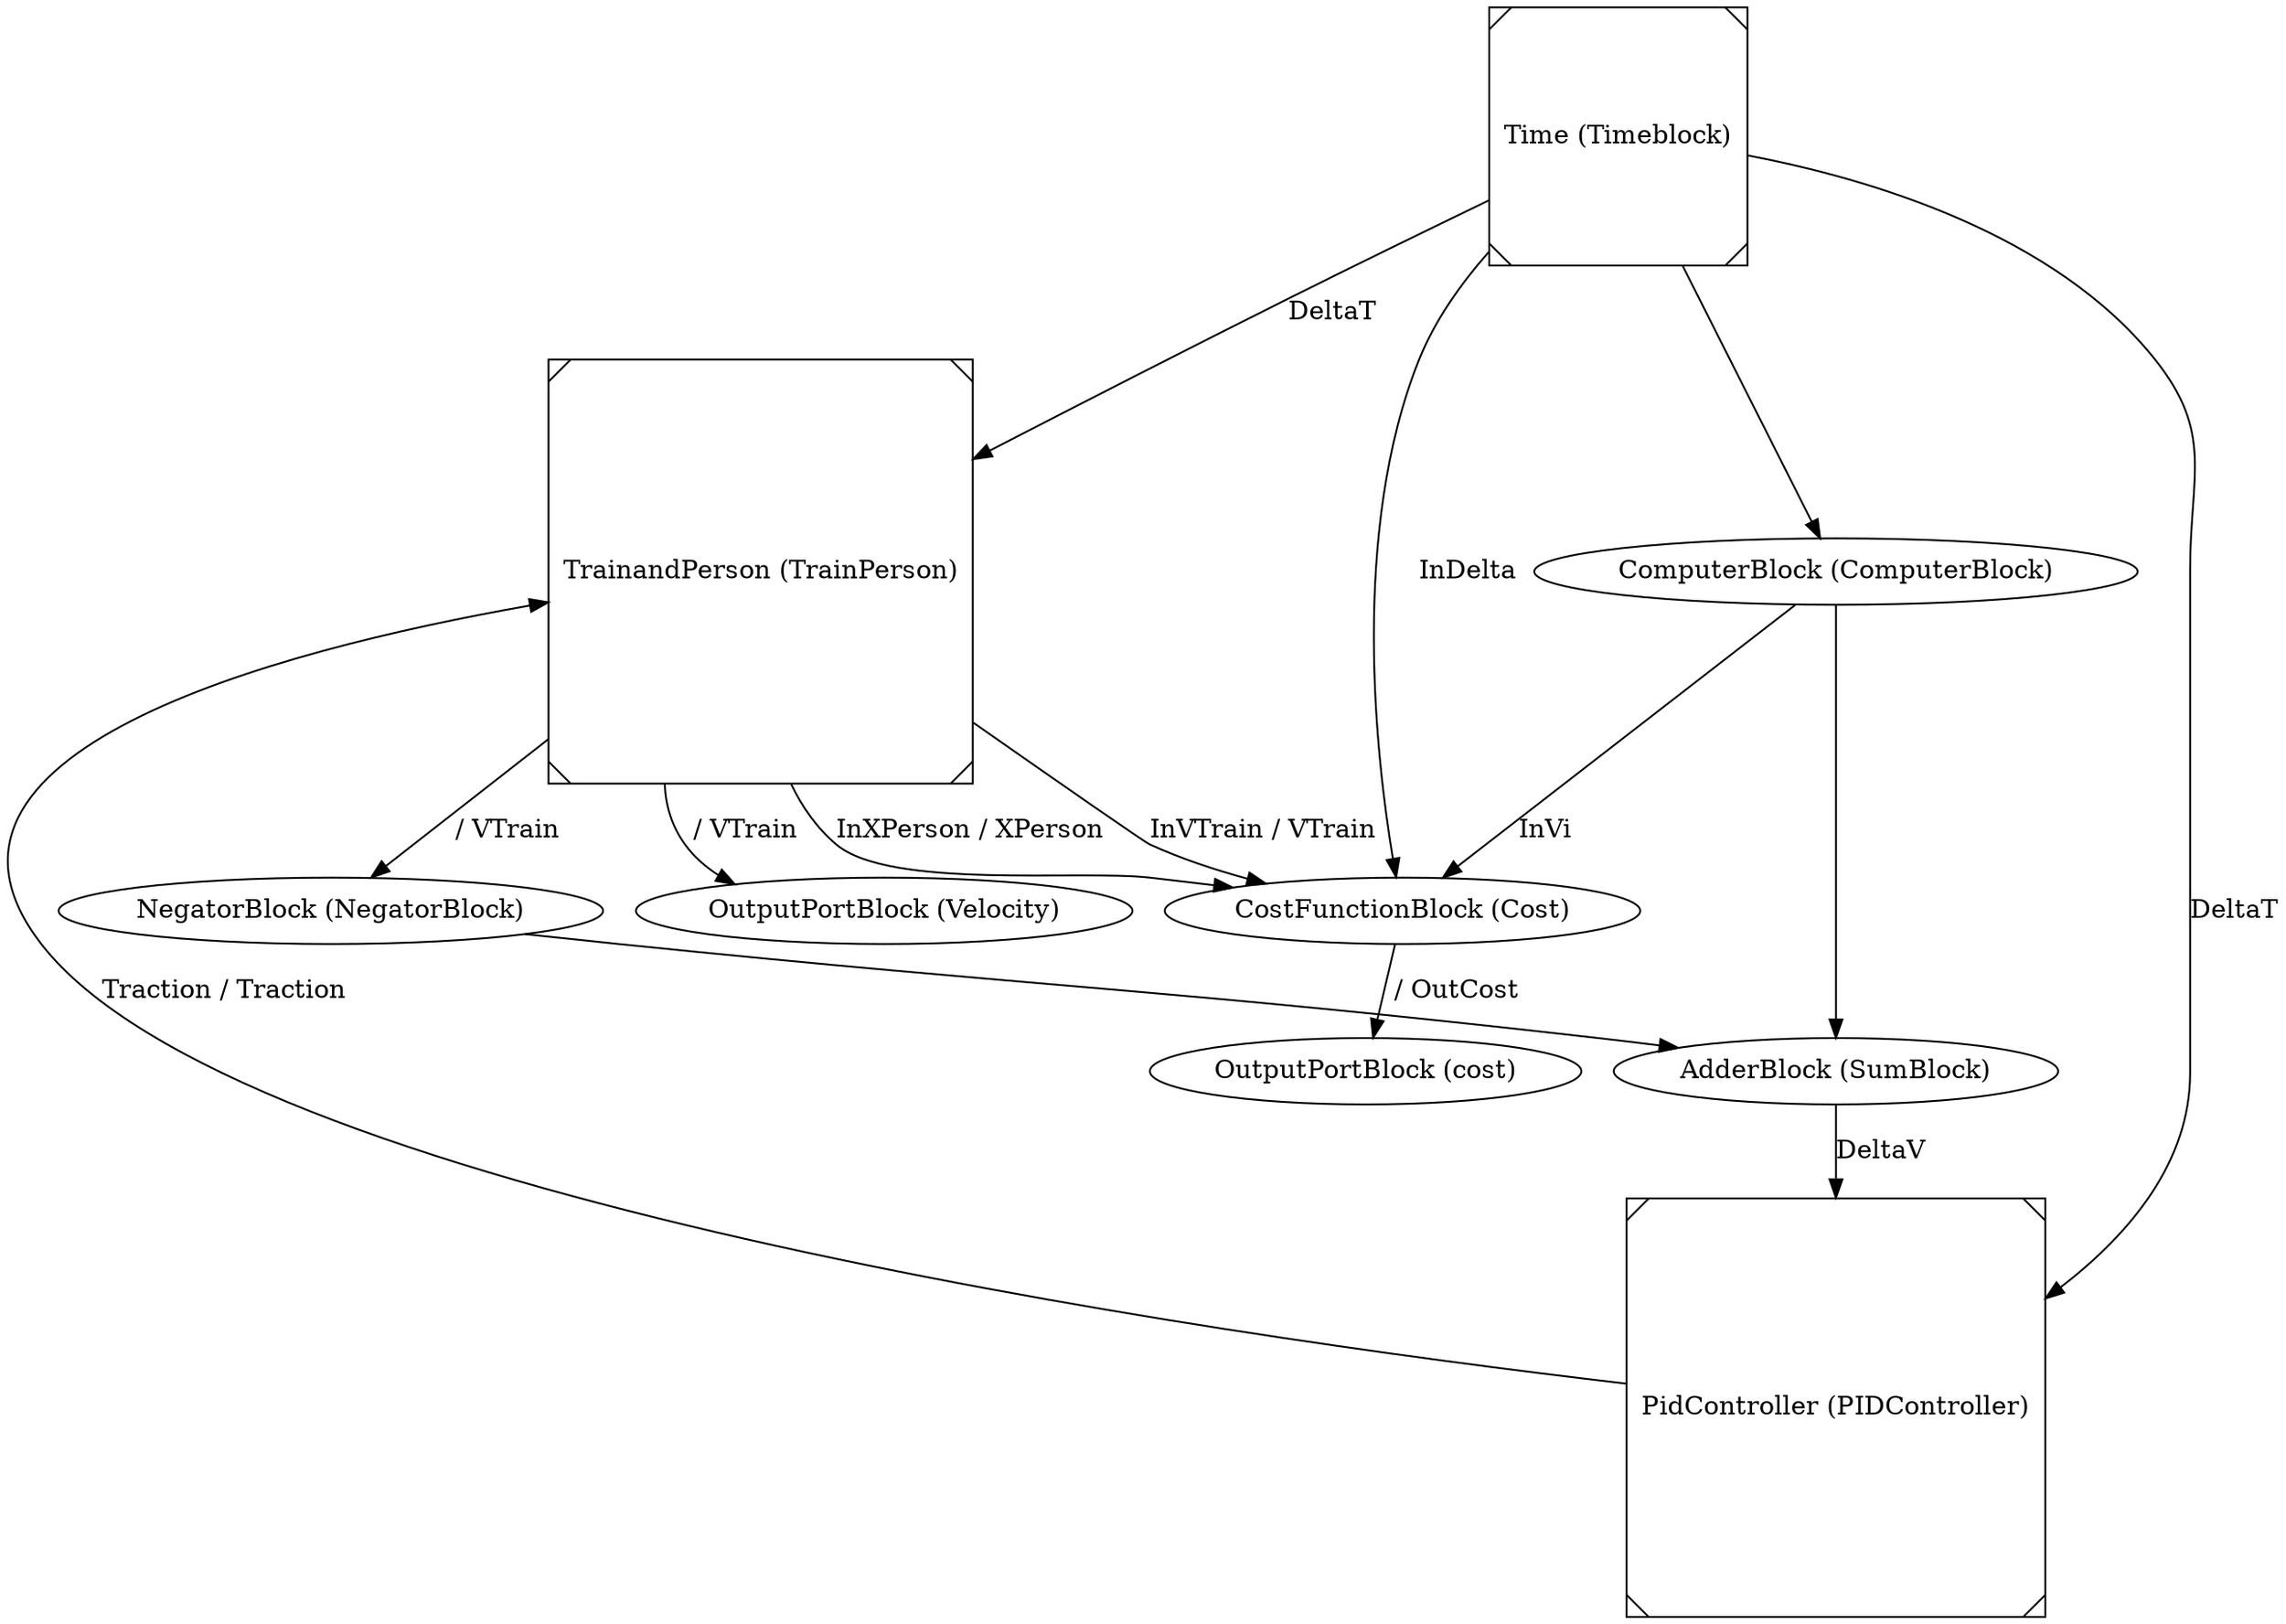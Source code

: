 
digraph graphname {
 Velocity [label="OutputPortBlock (Velocity)"];
TrainPerson -> Velocity [label=" / VTrain"];
cost [label="OutputPortBlock (cost)"];
Cost -> cost [label=" / OutCost"];
Timeblock [label="Time (Timeblock)",shape=Msquare];
ComputerBlock [label="ComputerBlock (ComputerBlock)"];
Timeblock -> ComputerBlock [label=""];
SumBlock [label="AdderBlock (SumBlock)"];
ComputerBlock -> SumBlock [label=""];
NegatorBlock -> SumBlock [label=""];
NegatorBlock [label="NegatorBlock (NegatorBlock)"];
TrainPerson -> NegatorBlock [label=" / VTrain"];
PIDController [label="PidController (PIDController)",shape=Msquare];
Timeblock -> PIDController [label="DeltaT"];
SumBlock -> PIDController [label="DeltaV"];
TrainPerson [label="TrainandPerson (TrainPerson)",shape=Msquare];
PIDController -> TrainPerson [label="Traction / Traction"];
Timeblock -> TrainPerson [label="DeltaT"];
Cost [label="CostFunctionBlock (Cost)"];
TrainPerson -> Cost [label="InVTrain / VTrain"];
Timeblock -> Cost [label="InDelta"];
ComputerBlock -> Cost [label="InVi"];
TrainPerson -> Cost [label="InXPerson / XPerson"];

}
